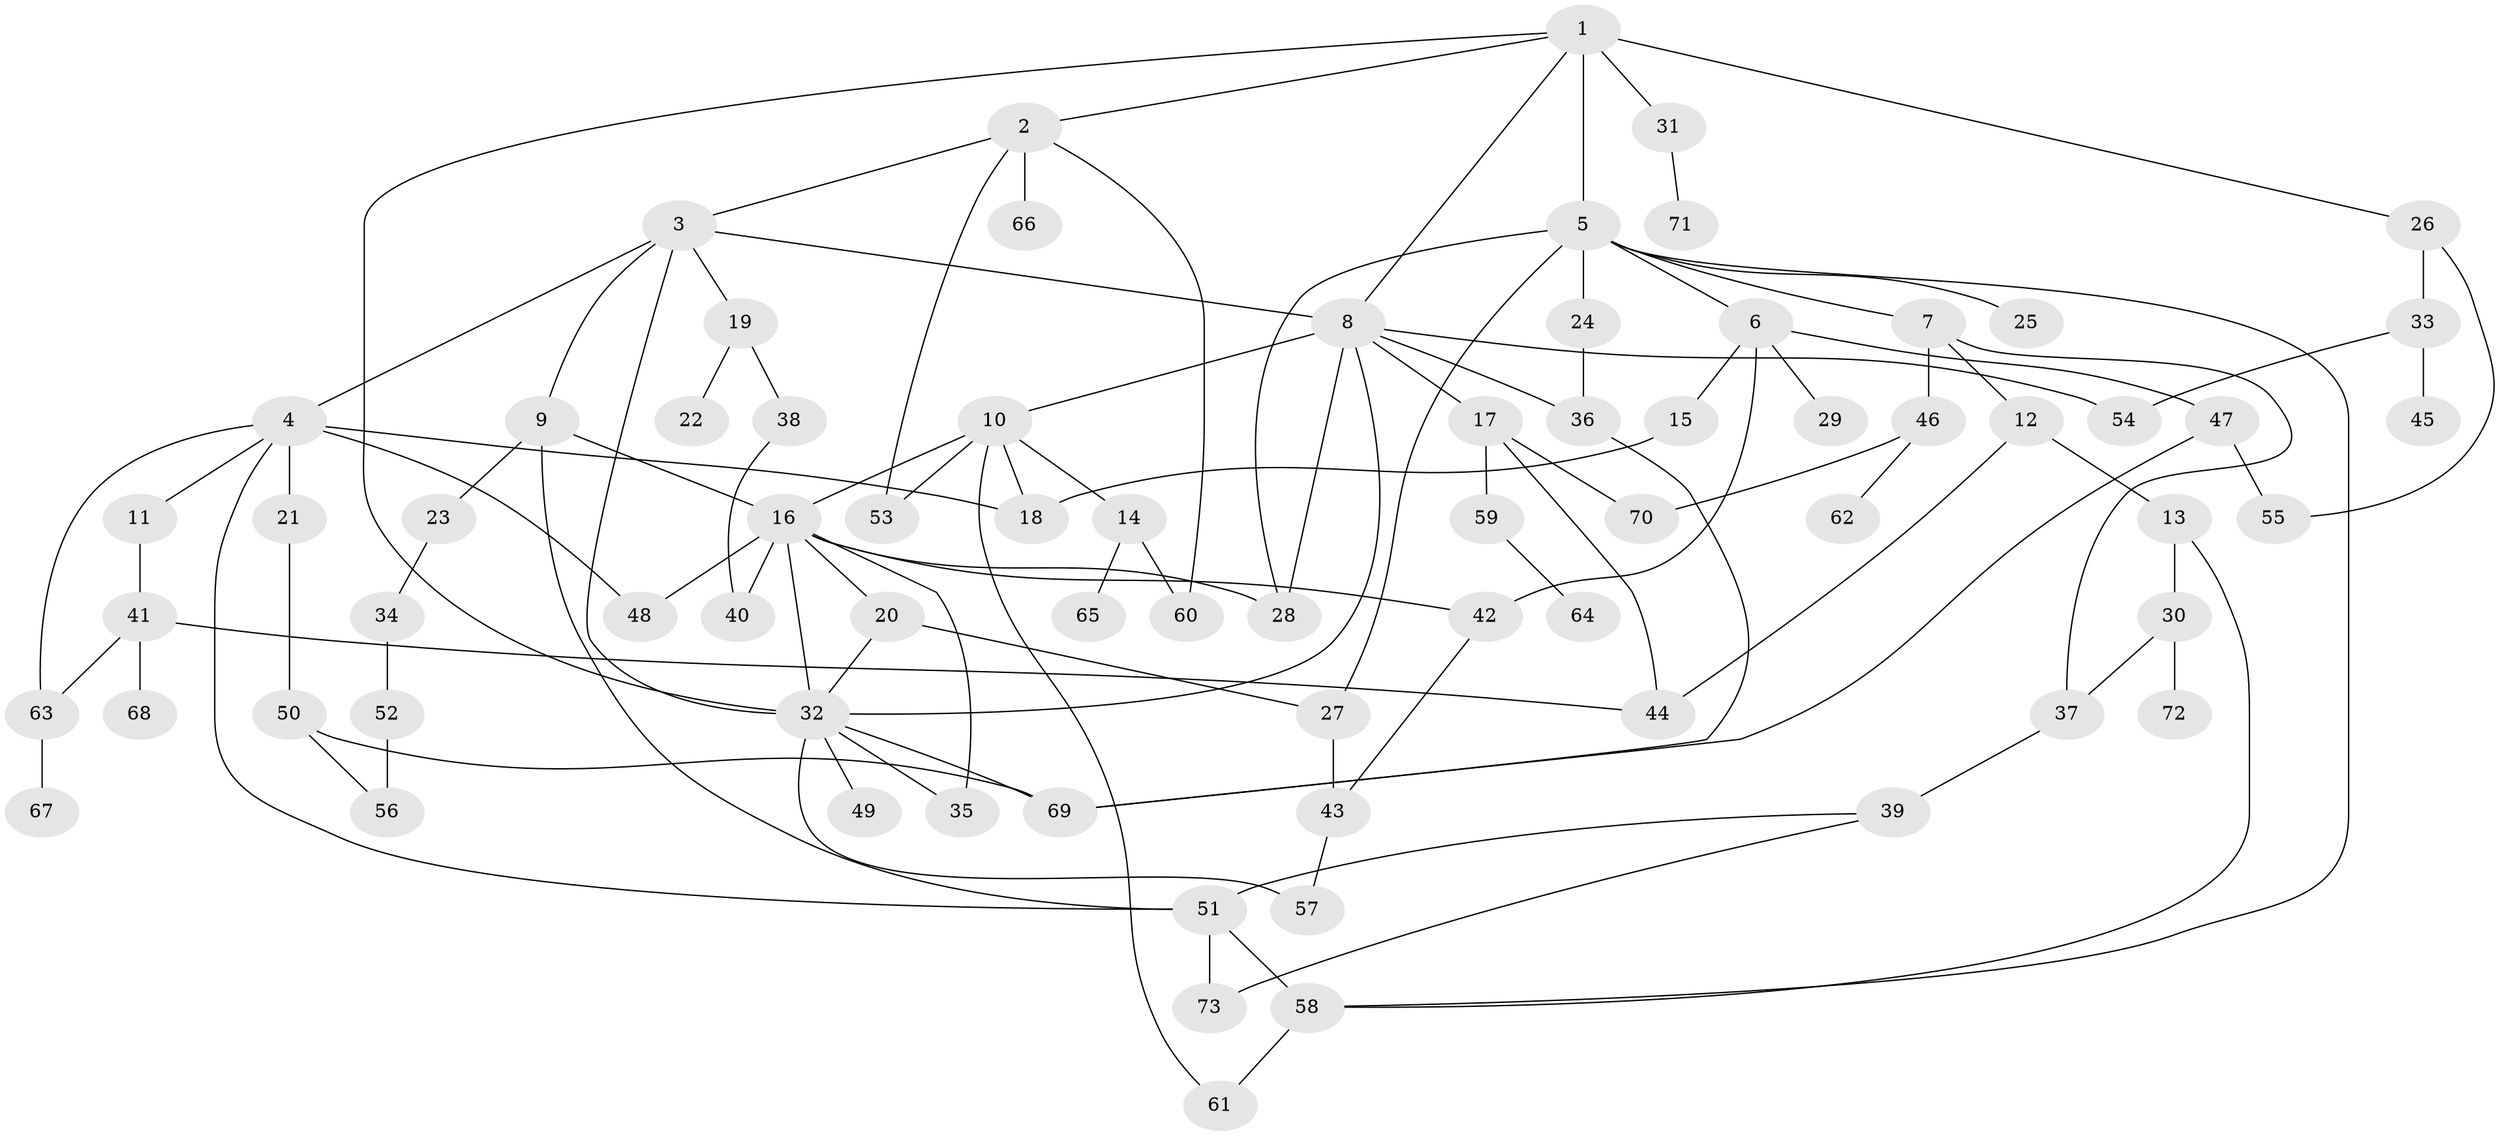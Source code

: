 // original degree distribution, {1: 0.3082191780821918, 8: 0.00684931506849315, 6: 0.03424657534246575, 7: 0.0136986301369863, 4: 0.1095890410958904, 5: 0.0410958904109589, 2: 0.273972602739726, 3: 0.2054794520547945, 9: 0.00684931506849315}
// Generated by graph-tools (version 1.1) at 2025/34/03/09/25 02:34:02]
// undirected, 73 vertices, 109 edges
graph export_dot {
graph [start="1"]
  node [color=gray90,style=filled];
  1;
  2;
  3;
  4;
  5;
  6;
  7;
  8;
  9;
  10;
  11;
  12;
  13;
  14;
  15;
  16;
  17;
  18;
  19;
  20;
  21;
  22;
  23;
  24;
  25;
  26;
  27;
  28;
  29;
  30;
  31;
  32;
  33;
  34;
  35;
  36;
  37;
  38;
  39;
  40;
  41;
  42;
  43;
  44;
  45;
  46;
  47;
  48;
  49;
  50;
  51;
  52;
  53;
  54;
  55;
  56;
  57;
  58;
  59;
  60;
  61;
  62;
  63;
  64;
  65;
  66;
  67;
  68;
  69;
  70;
  71;
  72;
  73;
  1 -- 2 [weight=1.0];
  1 -- 5 [weight=2.0];
  1 -- 8 [weight=1.0];
  1 -- 26 [weight=1.0];
  1 -- 31 [weight=1.0];
  1 -- 32 [weight=1.0];
  2 -- 3 [weight=1.0];
  2 -- 53 [weight=1.0];
  2 -- 60 [weight=1.0];
  2 -- 66 [weight=1.0];
  3 -- 4 [weight=1.0];
  3 -- 8 [weight=1.0];
  3 -- 9 [weight=1.0];
  3 -- 19 [weight=1.0];
  3 -- 32 [weight=1.0];
  4 -- 11 [weight=1.0];
  4 -- 18 [weight=1.0];
  4 -- 21 [weight=1.0];
  4 -- 48 [weight=1.0];
  4 -- 51 [weight=1.0];
  4 -- 63 [weight=1.0];
  5 -- 6 [weight=1.0];
  5 -- 7 [weight=1.0];
  5 -- 24 [weight=2.0];
  5 -- 25 [weight=1.0];
  5 -- 27 [weight=1.0];
  5 -- 28 [weight=1.0];
  5 -- 58 [weight=1.0];
  6 -- 15 [weight=1.0];
  6 -- 29 [weight=1.0];
  6 -- 42 [weight=1.0];
  6 -- 47 [weight=1.0];
  7 -- 12 [weight=1.0];
  7 -- 37 [weight=1.0];
  7 -- 46 [weight=1.0];
  8 -- 10 [weight=1.0];
  8 -- 17 [weight=1.0];
  8 -- 28 [weight=1.0];
  8 -- 32 [weight=1.0];
  8 -- 36 [weight=2.0];
  8 -- 54 [weight=1.0];
  9 -- 16 [weight=1.0];
  9 -- 23 [weight=1.0];
  9 -- 51 [weight=1.0];
  10 -- 14 [weight=1.0];
  10 -- 16 [weight=1.0];
  10 -- 18 [weight=1.0];
  10 -- 53 [weight=1.0];
  10 -- 61 [weight=1.0];
  11 -- 41 [weight=1.0];
  12 -- 13 [weight=1.0];
  12 -- 44 [weight=1.0];
  13 -- 30 [weight=1.0];
  13 -- 58 [weight=1.0];
  14 -- 60 [weight=1.0];
  14 -- 65 [weight=1.0];
  15 -- 18 [weight=1.0];
  16 -- 20 [weight=2.0];
  16 -- 28 [weight=1.0];
  16 -- 32 [weight=1.0];
  16 -- 35 [weight=2.0];
  16 -- 40 [weight=1.0];
  16 -- 42 [weight=1.0];
  16 -- 48 [weight=1.0];
  17 -- 44 [weight=1.0];
  17 -- 59 [weight=1.0];
  17 -- 70 [weight=1.0];
  19 -- 22 [weight=1.0];
  19 -- 38 [weight=2.0];
  20 -- 27 [weight=1.0];
  20 -- 32 [weight=1.0];
  21 -- 50 [weight=1.0];
  23 -- 34 [weight=1.0];
  24 -- 36 [weight=1.0];
  26 -- 33 [weight=1.0];
  26 -- 55 [weight=1.0];
  27 -- 43 [weight=1.0];
  30 -- 37 [weight=1.0];
  30 -- 72 [weight=1.0];
  31 -- 71 [weight=1.0];
  32 -- 35 [weight=1.0];
  32 -- 49 [weight=1.0];
  32 -- 57 [weight=3.0];
  32 -- 69 [weight=1.0];
  33 -- 45 [weight=1.0];
  33 -- 54 [weight=1.0];
  34 -- 52 [weight=1.0];
  36 -- 69 [weight=1.0];
  37 -- 39 [weight=2.0];
  38 -- 40 [weight=1.0];
  39 -- 51 [weight=1.0];
  39 -- 73 [weight=1.0];
  41 -- 44 [weight=1.0];
  41 -- 63 [weight=1.0];
  41 -- 68 [weight=1.0];
  42 -- 43 [weight=1.0];
  43 -- 57 [weight=1.0];
  46 -- 62 [weight=2.0];
  46 -- 70 [weight=1.0];
  47 -- 55 [weight=1.0];
  47 -- 69 [weight=1.0];
  50 -- 56 [weight=1.0];
  50 -- 69 [weight=1.0];
  51 -- 58 [weight=3.0];
  51 -- 73 [weight=1.0];
  52 -- 56 [weight=2.0];
  58 -- 61 [weight=1.0];
  59 -- 64 [weight=1.0];
  63 -- 67 [weight=2.0];
}
